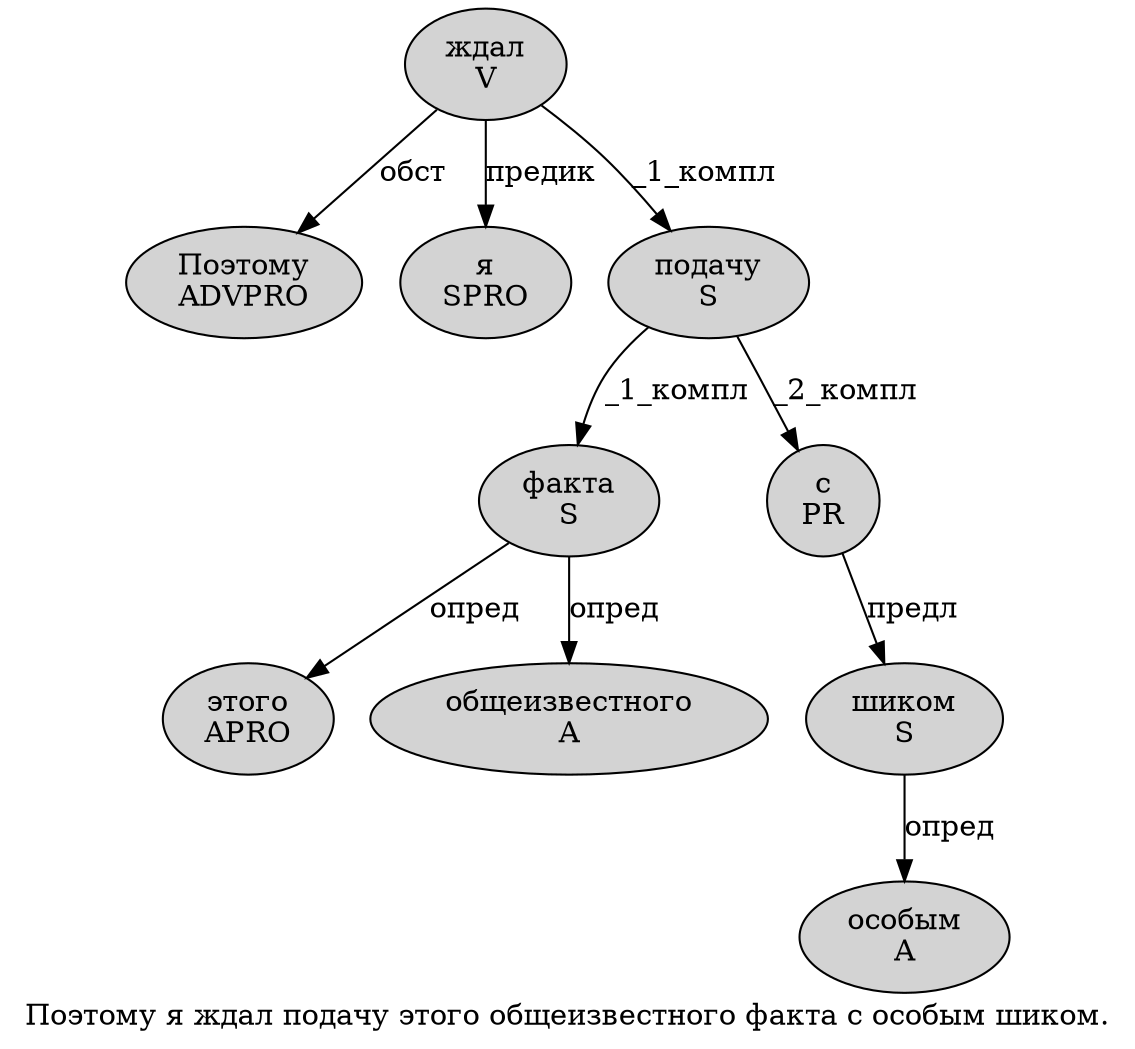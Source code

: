digraph SENTENCE_3506 {
	graph [label="Поэтому я ждал подачу этого общеизвестного факта с особым шиком."]
	node [style=filled]
		0 [label="Поэтому
ADVPRO" color="" fillcolor=lightgray penwidth=1 shape=ellipse]
		1 [label="я
SPRO" color="" fillcolor=lightgray penwidth=1 shape=ellipse]
		2 [label="ждал
V" color="" fillcolor=lightgray penwidth=1 shape=ellipse]
		3 [label="подачу
S" color="" fillcolor=lightgray penwidth=1 shape=ellipse]
		4 [label="этого
APRO" color="" fillcolor=lightgray penwidth=1 shape=ellipse]
		5 [label="общеизвестного
A" color="" fillcolor=lightgray penwidth=1 shape=ellipse]
		6 [label="факта
S" color="" fillcolor=lightgray penwidth=1 shape=ellipse]
		7 [label="с
PR" color="" fillcolor=lightgray penwidth=1 shape=ellipse]
		8 [label="особым
A" color="" fillcolor=lightgray penwidth=1 shape=ellipse]
		9 [label="шиком
S" color="" fillcolor=lightgray penwidth=1 shape=ellipse]
			3 -> 6 [label="_1_компл"]
			3 -> 7 [label="_2_компл"]
			6 -> 4 [label="опред"]
			6 -> 5 [label="опред"]
			7 -> 9 [label="предл"]
			9 -> 8 [label="опред"]
			2 -> 0 [label="обст"]
			2 -> 1 [label="предик"]
			2 -> 3 [label="_1_компл"]
}